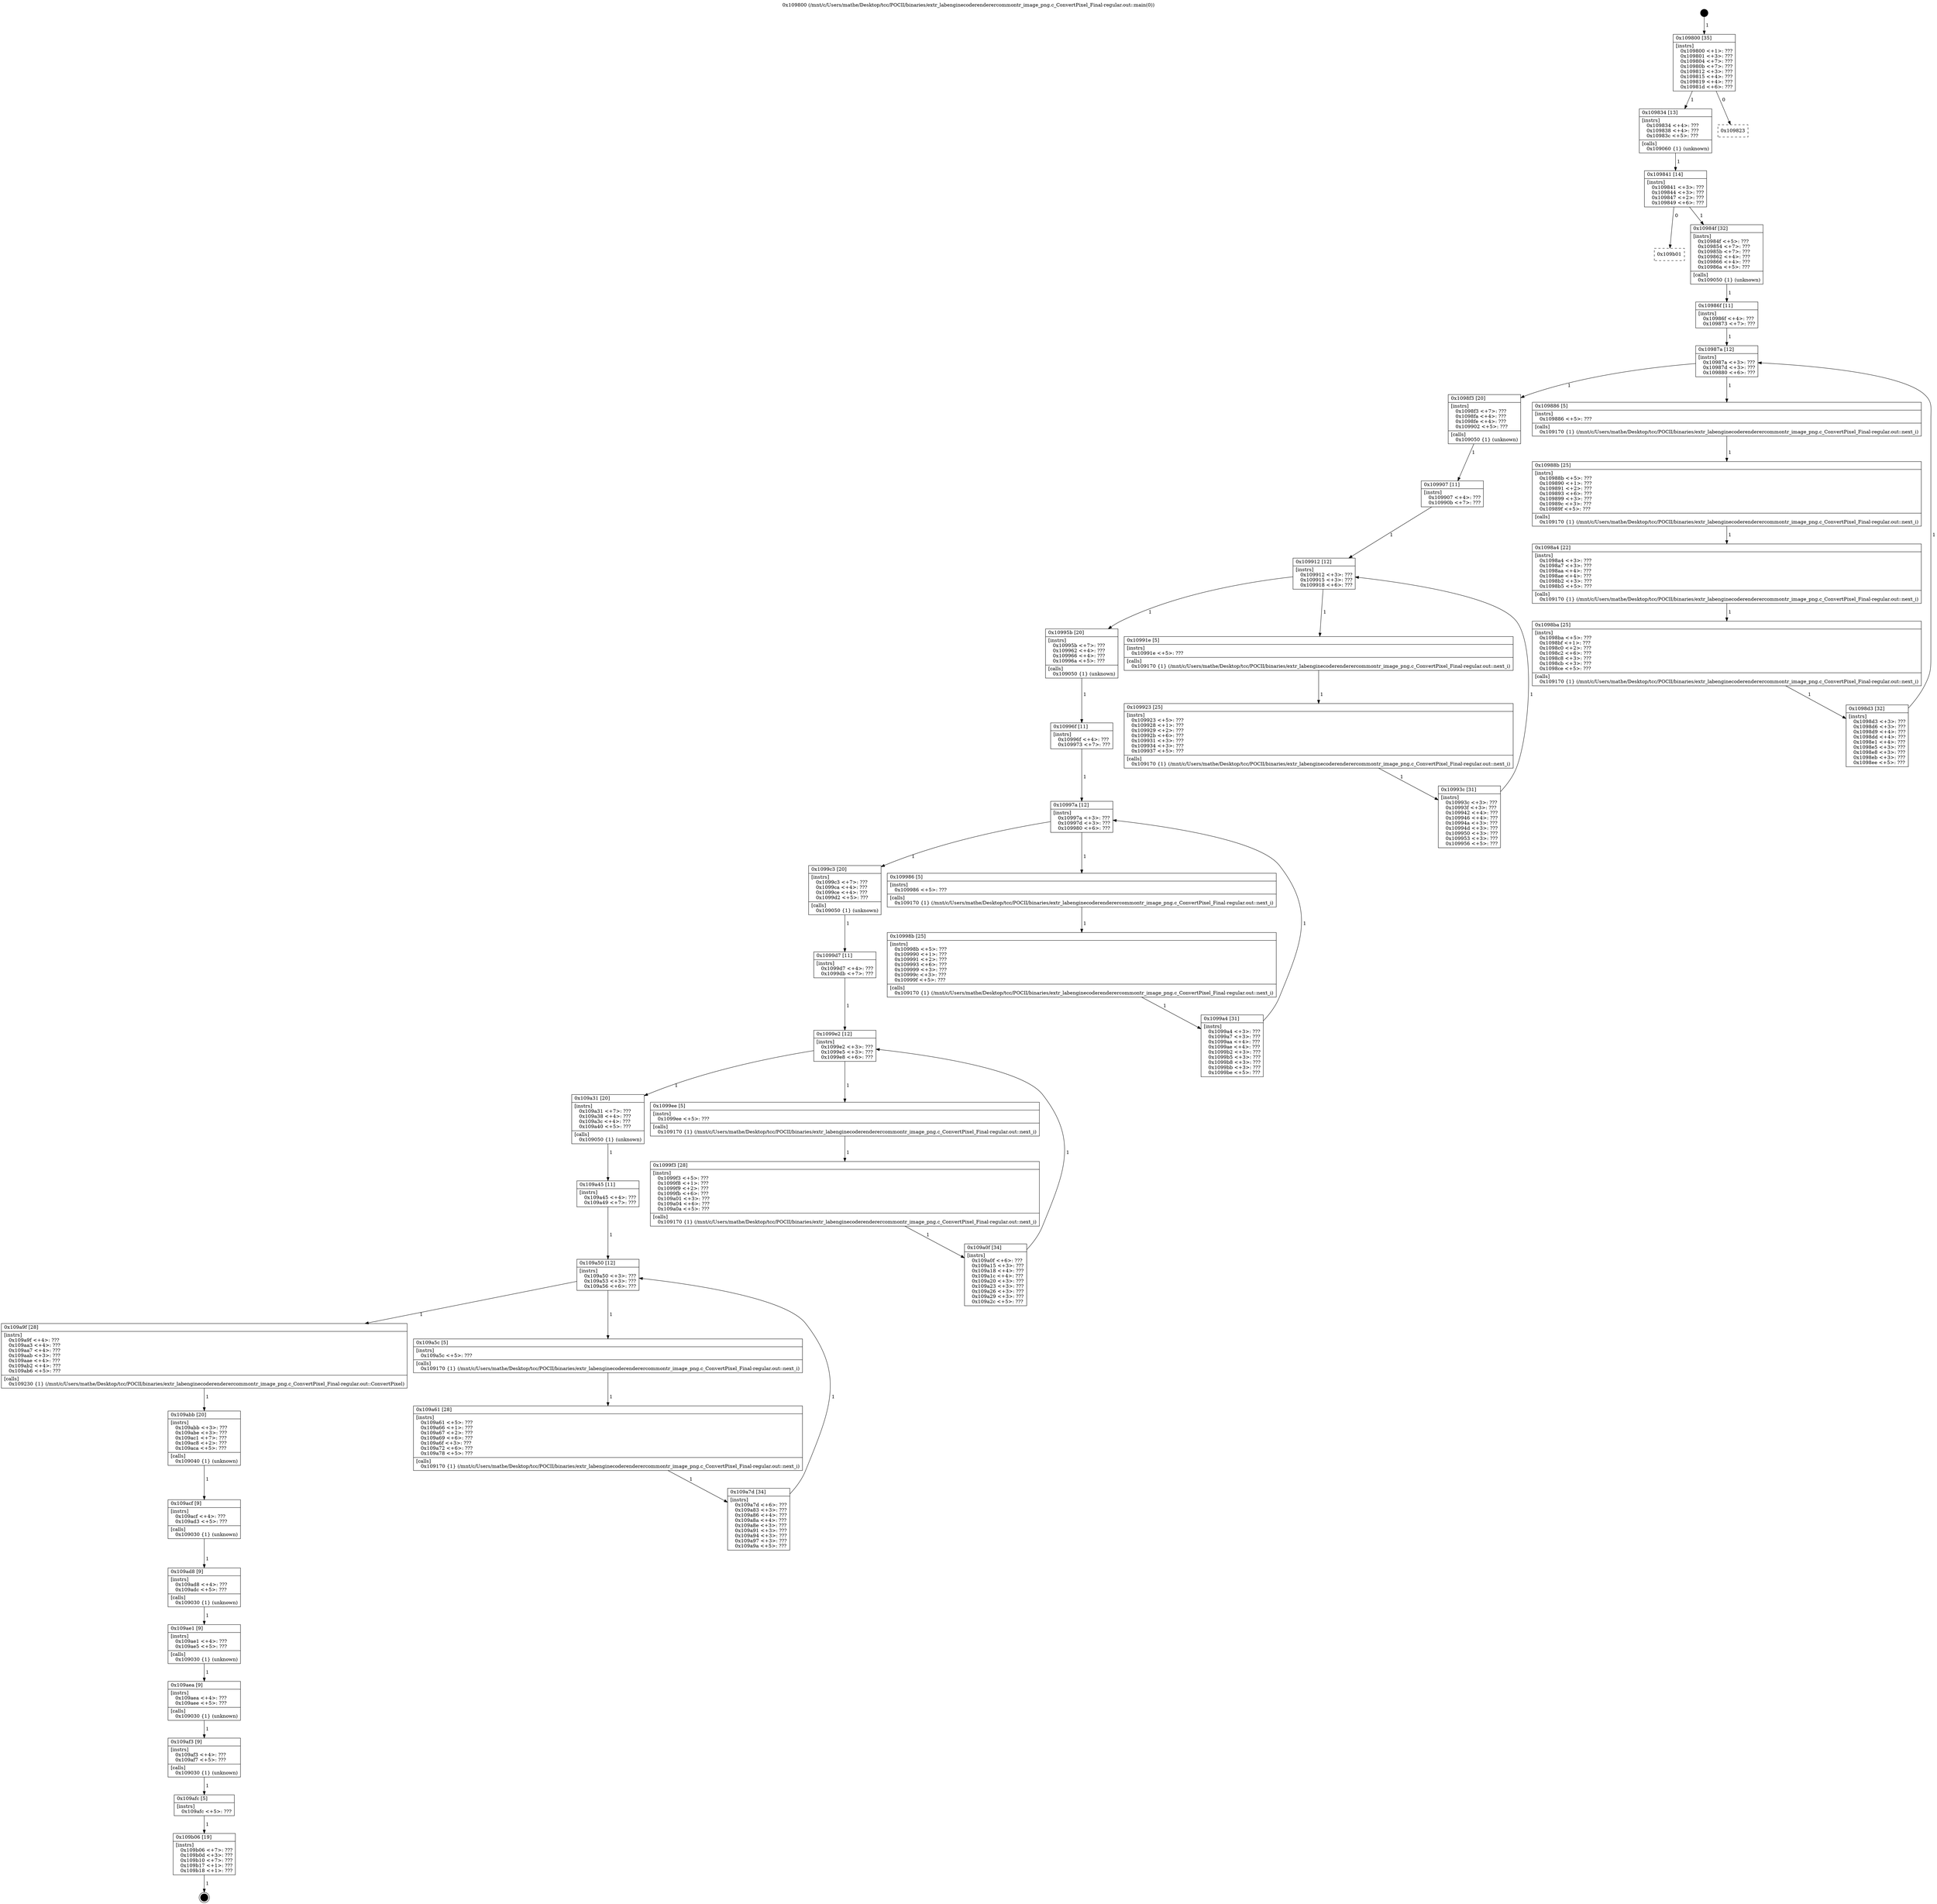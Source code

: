 digraph "0x109800" {
  label = "0x109800 (/mnt/c/Users/mathe/Desktop/tcc/POCII/binaries/extr_labenginecoderenderercommontr_image_png.c_ConvertPixel_Final-regular.out::main(0))"
  labelloc = "t"
  node[shape=record]

  Entry [label="",width=0.3,height=0.3,shape=circle,fillcolor=black,style=filled]
  "0x109800" [label="{
     0x109800 [35]\l
     | [instrs]\l
     &nbsp;&nbsp;0x109800 \<+1\>: ???\l
     &nbsp;&nbsp;0x109801 \<+3\>: ???\l
     &nbsp;&nbsp;0x109804 \<+7\>: ???\l
     &nbsp;&nbsp;0x10980b \<+7\>: ???\l
     &nbsp;&nbsp;0x109812 \<+3\>: ???\l
     &nbsp;&nbsp;0x109815 \<+4\>: ???\l
     &nbsp;&nbsp;0x109819 \<+4\>: ???\l
     &nbsp;&nbsp;0x10981d \<+6\>: ???\l
  }"]
  "0x109834" [label="{
     0x109834 [13]\l
     | [instrs]\l
     &nbsp;&nbsp;0x109834 \<+4\>: ???\l
     &nbsp;&nbsp;0x109838 \<+4\>: ???\l
     &nbsp;&nbsp;0x10983c \<+5\>: ???\l
     | [calls]\l
     &nbsp;&nbsp;0x109060 \{1\} (unknown)\l
  }"]
  "0x109823" [label="{
     0x109823\l
  }", style=dashed]
  "0x109841" [label="{
     0x109841 [14]\l
     | [instrs]\l
     &nbsp;&nbsp;0x109841 \<+3\>: ???\l
     &nbsp;&nbsp;0x109844 \<+3\>: ???\l
     &nbsp;&nbsp;0x109847 \<+2\>: ???\l
     &nbsp;&nbsp;0x109849 \<+6\>: ???\l
  }"]
  "0x109b01" [label="{
     0x109b01\l
  }", style=dashed]
  "0x10984f" [label="{
     0x10984f [32]\l
     | [instrs]\l
     &nbsp;&nbsp;0x10984f \<+5\>: ???\l
     &nbsp;&nbsp;0x109854 \<+7\>: ???\l
     &nbsp;&nbsp;0x10985b \<+7\>: ???\l
     &nbsp;&nbsp;0x109862 \<+4\>: ???\l
     &nbsp;&nbsp;0x109866 \<+4\>: ???\l
     &nbsp;&nbsp;0x10986a \<+5\>: ???\l
     | [calls]\l
     &nbsp;&nbsp;0x109050 \{1\} (unknown)\l
  }"]
  Exit [label="",width=0.3,height=0.3,shape=circle,fillcolor=black,style=filled,peripheries=2]
  "0x10987a" [label="{
     0x10987a [12]\l
     | [instrs]\l
     &nbsp;&nbsp;0x10987a \<+3\>: ???\l
     &nbsp;&nbsp;0x10987d \<+3\>: ???\l
     &nbsp;&nbsp;0x109880 \<+6\>: ???\l
  }"]
  "0x1098f3" [label="{
     0x1098f3 [20]\l
     | [instrs]\l
     &nbsp;&nbsp;0x1098f3 \<+7\>: ???\l
     &nbsp;&nbsp;0x1098fa \<+4\>: ???\l
     &nbsp;&nbsp;0x1098fe \<+4\>: ???\l
     &nbsp;&nbsp;0x109902 \<+5\>: ???\l
     | [calls]\l
     &nbsp;&nbsp;0x109050 \{1\} (unknown)\l
  }"]
  "0x109886" [label="{
     0x109886 [5]\l
     | [instrs]\l
     &nbsp;&nbsp;0x109886 \<+5\>: ???\l
     | [calls]\l
     &nbsp;&nbsp;0x109170 \{1\} (/mnt/c/Users/mathe/Desktop/tcc/POCII/binaries/extr_labenginecoderenderercommontr_image_png.c_ConvertPixel_Final-regular.out::next_i)\l
  }"]
  "0x10988b" [label="{
     0x10988b [25]\l
     | [instrs]\l
     &nbsp;&nbsp;0x10988b \<+5\>: ???\l
     &nbsp;&nbsp;0x109890 \<+1\>: ???\l
     &nbsp;&nbsp;0x109891 \<+2\>: ???\l
     &nbsp;&nbsp;0x109893 \<+6\>: ???\l
     &nbsp;&nbsp;0x109899 \<+3\>: ???\l
     &nbsp;&nbsp;0x10989c \<+3\>: ???\l
     &nbsp;&nbsp;0x10989f \<+5\>: ???\l
     | [calls]\l
     &nbsp;&nbsp;0x109170 \{1\} (/mnt/c/Users/mathe/Desktop/tcc/POCII/binaries/extr_labenginecoderenderercommontr_image_png.c_ConvertPixel_Final-regular.out::next_i)\l
  }"]
  "0x1098a4" [label="{
     0x1098a4 [22]\l
     | [instrs]\l
     &nbsp;&nbsp;0x1098a4 \<+3\>: ???\l
     &nbsp;&nbsp;0x1098a7 \<+3\>: ???\l
     &nbsp;&nbsp;0x1098aa \<+4\>: ???\l
     &nbsp;&nbsp;0x1098ae \<+4\>: ???\l
     &nbsp;&nbsp;0x1098b2 \<+3\>: ???\l
     &nbsp;&nbsp;0x1098b5 \<+5\>: ???\l
     | [calls]\l
     &nbsp;&nbsp;0x109170 \{1\} (/mnt/c/Users/mathe/Desktop/tcc/POCII/binaries/extr_labenginecoderenderercommontr_image_png.c_ConvertPixel_Final-regular.out::next_i)\l
  }"]
  "0x1098ba" [label="{
     0x1098ba [25]\l
     | [instrs]\l
     &nbsp;&nbsp;0x1098ba \<+5\>: ???\l
     &nbsp;&nbsp;0x1098bf \<+1\>: ???\l
     &nbsp;&nbsp;0x1098c0 \<+2\>: ???\l
     &nbsp;&nbsp;0x1098c2 \<+6\>: ???\l
     &nbsp;&nbsp;0x1098c8 \<+3\>: ???\l
     &nbsp;&nbsp;0x1098cb \<+3\>: ???\l
     &nbsp;&nbsp;0x1098ce \<+5\>: ???\l
     | [calls]\l
     &nbsp;&nbsp;0x109170 \{1\} (/mnt/c/Users/mathe/Desktop/tcc/POCII/binaries/extr_labenginecoderenderercommontr_image_png.c_ConvertPixel_Final-regular.out::next_i)\l
  }"]
  "0x1098d3" [label="{
     0x1098d3 [32]\l
     | [instrs]\l
     &nbsp;&nbsp;0x1098d3 \<+3\>: ???\l
     &nbsp;&nbsp;0x1098d6 \<+3\>: ???\l
     &nbsp;&nbsp;0x1098d9 \<+4\>: ???\l
     &nbsp;&nbsp;0x1098dd \<+4\>: ???\l
     &nbsp;&nbsp;0x1098e1 \<+4\>: ???\l
     &nbsp;&nbsp;0x1098e5 \<+3\>: ???\l
     &nbsp;&nbsp;0x1098e8 \<+3\>: ???\l
     &nbsp;&nbsp;0x1098eb \<+3\>: ???\l
     &nbsp;&nbsp;0x1098ee \<+5\>: ???\l
  }"]
  "0x10986f" [label="{
     0x10986f [11]\l
     | [instrs]\l
     &nbsp;&nbsp;0x10986f \<+4\>: ???\l
     &nbsp;&nbsp;0x109873 \<+7\>: ???\l
  }"]
  "0x109912" [label="{
     0x109912 [12]\l
     | [instrs]\l
     &nbsp;&nbsp;0x109912 \<+3\>: ???\l
     &nbsp;&nbsp;0x109915 \<+3\>: ???\l
     &nbsp;&nbsp;0x109918 \<+6\>: ???\l
  }"]
  "0x10995b" [label="{
     0x10995b [20]\l
     | [instrs]\l
     &nbsp;&nbsp;0x10995b \<+7\>: ???\l
     &nbsp;&nbsp;0x109962 \<+4\>: ???\l
     &nbsp;&nbsp;0x109966 \<+4\>: ???\l
     &nbsp;&nbsp;0x10996a \<+5\>: ???\l
     | [calls]\l
     &nbsp;&nbsp;0x109050 \{1\} (unknown)\l
  }"]
  "0x10991e" [label="{
     0x10991e [5]\l
     | [instrs]\l
     &nbsp;&nbsp;0x10991e \<+5\>: ???\l
     | [calls]\l
     &nbsp;&nbsp;0x109170 \{1\} (/mnt/c/Users/mathe/Desktop/tcc/POCII/binaries/extr_labenginecoderenderercommontr_image_png.c_ConvertPixel_Final-regular.out::next_i)\l
  }"]
  "0x109923" [label="{
     0x109923 [25]\l
     | [instrs]\l
     &nbsp;&nbsp;0x109923 \<+5\>: ???\l
     &nbsp;&nbsp;0x109928 \<+1\>: ???\l
     &nbsp;&nbsp;0x109929 \<+2\>: ???\l
     &nbsp;&nbsp;0x10992b \<+6\>: ???\l
     &nbsp;&nbsp;0x109931 \<+3\>: ???\l
     &nbsp;&nbsp;0x109934 \<+3\>: ???\l
     &nbsp;&nbsp;0x109937 \<+5\>: ???\l
     | [calls]\l
     &nbsp;&nbsp;0x109170 \{1\} (/mnt/c/Users/mathe/Desktop/tcc/POCII/binaries/extr_labenginecoderenderercommontr_image_png.c_ConvertPixel_Final-regular.out::next_i)\l
  }"]
  "0x10993c" [label="{
     0x10993c [31]\l
     | [instrs]\l
     &nbsp;&nbsp;0x10993c \<+3\>: ???\l
     &nbsp;&nbsp;0x10993f \<+3\>: ???\l
     &nbsp;&nbsp;0x109942 \<+4\>: ???\l
     &nbsp;&nbsp;0x109946 \<+4\>: ???\l
     &nbsp;&nbsp;0x10994a \<+3\>: ???\l
     &nbsp;&nbsp;0x10994d \<+3\>: ???\l
     &nbsp;&nbsp;0x109950 \<+3\>: ???\l
     &nbsp;&nbsp;0x109953 \<+3\>: ???\l
     &nbsp;&nbsp;0x109956 \<+5\>: ???\l
  }"]
  "0x109907" [label="{
     0x109907 [11]\l
     | [instrs]\l
     &nbsp;&nbsp;0x109907 \<+4\>: ???\l
     &nbsp;&nbsp;0x10990b \<+7\>: ???\l
  }"]
  "0x10997a" [label="{
     0x10997a [12]\l
     | [instrs]\l
     &nbsp;&nbsp;0x10997a \<+3\>: ???\l
     &nbsp;&nbsp;0x10997d \<+3\>: ???\l
     &nbsp;&nbsp;0x109980 \<+6\>: ???\l
  }"]
  "0x1099c3" [label="{
     0x1099c3 [20]\l
     | [instrs]\l
     &nbsp;&nbsp;0x1099c3 \<+7\>: ???\l
     &nbsp;&nbsp;0x1099ca \<+4\>: ???\l
     &nbsp;&nbsp;0x1099ce \<+4\>: ???\l
     &nbsp;&nbsp;0x1099d2 \<+5\>: ???\l
     | [calls]\l
     &nbsp;&nbsp;0x109050 \{1\} (unknown)\l
  }"]
  "0x109986" [label="{
     0x109986 [5]\l
     | [instrs]\l
     &nbsp;&nbsp;0x109986 \<+5\>: ???\l
     | [calls]\l
     &nbsp;&nbsp;0x109170 \{1\} (/mnt/c/Users/mathe/Desktop/tcc/POCII/binaries/extr_labenginecoderenderercommontr_image_png.c_ConvertPixel_Final-regular.out::next_i)\l
  }"]
  "0x10998b" [label="{
     0x10998b [25]\l
     | [instrs]\l
     &nbsp;&nbsp;0x10998b \<+5\>: ???\l
     &nbsp;&nbsp;0x109990 \<+1\>: ???\l
     &nbsp;&nbsp;0x109991 \<+2\>: ???\l
     &nbsp;&nbsp;0x109993 \<+6\>: ???\l
     &nbsp;&nbsp;0x109999 \<+3\>: ???\l
     &nbsp;&nbsp;0x10999c \<+3\>: ???\l
     &nbsp;&nbsp;0x10999f \<+5\>: ???\l
     | [calls]\l
     &nbsp;&nbsp;0x109170 \{1\} (/mnt/c/Users/mathe/Desktop/tcc/POCII/binaries/extr_labenginecoderenderercommontr_image_png.c_ConvertPixel_Final-regular.out::next_i)\l
  }"]
  "0x1099a4" [label="{
     0x1099a4 [31]\l
     | [instrs]\l
     &nbsp;&nbsp;0x1099a4 \<+3\>: ???\l
     &nbsp;&nbsp;0x1099a7 \<+3\>: ???\l
     &nbsp;&nbsp;0x1099aa \<+4\>: ???\l
     &nbsp;&nbsp;0x1099ae \<+4\>: ???\l
     &nbsp;&nbsp;0x1099b2 \<+3\>: ???\l
     &nbsp;&nbsp;0x1099b5 \<+3\>: ???\l
     &nbsp;&nbsp;0x1099b8 \<+3\>: ???\l
     &nbsp;&nbsp;0x1099bb \<+3\>: ???\l
     &nbsp;&nbsp;0x1099be \<+5\>: ???\l
  }"]
  "0x10996f" [label="{
     0x10996f [11]\l
     | [instrs]\l
     &nbsp;&nbsp;0x10996f \<+4\>: ???\l
     &nbsp;&nbsp;0x109973 \<+7\>: ???\l
  }"]
  "0x1099e2" [label="{
     0x1099e2 [12]\l
     | [instrs]\l
     &nbsp;&nbsp;0x1099e2 \<+3\>: ???\l
     &nbsp;&nbsp;0x1099e5 \<+3\>: ???\l
     &nbsp;&nbsp;0x1099e8 \<+6\>: ???\l
  }"]
  "0x109a31" [label="{
     0x109a31 [20]\l
     | [instrs]\l
     &nbsp;&nbsp;0x109a31 \<+7\>: ???\l
     &nbsp;&nbsp;0x109a38 \<+4\>: ???\l
     &nbsp;&nbsp;0x109a3c \<+4\>: ???\l
     &nbsp;&nbsp;0x109a40 \<+5\>: ???\l
     | [calls]\l
     &nbsp;&nbsp;0x109050 \{1\} (unknown)\l
  }"]
  "0x1099ee" [label="{
     0x1099ee [5]\l
     | [instrs]\l
     &nbsp;&nbsp;0x1099ee \<+5\>: ???\l
     | [calls]\l
     &nbsp;&nbsp;0x109170 \{1\} (/mnt/c/Users/mathe/Desktop/tcc/POCII/binaries/extr_labenginecoderenderercommontr_image_png.c_ConvertPixel_Final-regular.out::next_i)\l
  }"]
  "0x1099f3" [label="{
     0x1099f3 [28]\l
     | [instrs]\l
     &nbsp;&nbsp;0x1099f3 \<+5\>: ???\l
     &nbsp;&nbsp;0x1099f8 \<+1\>: ???\l
     &nbsp;&nbsp;0x1099f9 \<+2\>: ???\l
     &nbsp;&nbsp;0x1099fb \<+6\>: ???\l
     &nbsp;&nbsp;0x109a01 \<+3\>: ???\l
     &nbsp;&nbsp;0x109a04 \<+6\>: ???\l
     &nbsp;&nbsp;0x109a0a \<+5\>: ???\l
     | [calls]\l
     &nbsp;&nbsp;0x109170 \{1\} (/mnt/c/Users/mathe/Desktop/tcc/POCII/binaries/extr_labenginecoderenderercommontr_image_png.c_ConvertPixel_Final-regular.out::next_i)\l
  }"]
  "0x109a0f" [label="{
     0x109a0f [34]\l
     | [instrs]\l
     &nbsp;&nbsp;0x109a0f \<+6\>: ???\l
     &nbsp;&nbsp;0x109a15 \<+3\>: ???\l
     &nbsp;&nbsp;0x109a18 \<+4\>: ???\l
     &nbsp;&nbsp;0x109a1c \<+4\>: ???\l
     &nbsp;&nbsp;0x109a20 \<+3\>: ???\l
     &nbsp;&nbsp;0x109a23 \<+3\>: ???\l
     &nbsp;&nbsp;0x109a26 \<+3\>: ???\l
     &nbsp;&nbsp;0x109a29 \<+3\>: ???\l
     &nbsp;&nbsp;0x109a2c \<+5\>: ???\l
  }"]
  "0x1099d7" [label="{
     0x1099d7 [11]\l
     | [instrs]\l
     &nbsp;&nbsp;0x1099d7 \<+4\>: ???\l
     &nbsp;&nbsp;0x1099db \<+7\>: ???\l
  }"]
  "0x109a50" [label="{
     0x109a50 [12]\l
     | [instrs]\l
     &nbsp;&nbsp;0x109a50 \<+3\>: ???\l
     &nbsp;&nbsp;0x109a53 \<+3\>: ???\l
     &nbsp;&nbsp;0x109a56 \<+6\>: ???\l
  }"]
  "0x109a9f" [label="{
     0x109a9f [28]\l
     | [instrs]\l
     &nbsp;&nbsp;0x109a9f \<+4\>: ???\l
     &nbsp;&nbsp;0x109aa3 \<+4\>: ???\l
     &nbsp;&nbsp;0x109aa7 \<+4\>: ???\l
     &nbsp;&nbsp;0x109aab \<+3\>: ???\l
     &nbsp;&nbsp;0x109aae \<+4\>: ???\l
     &nbsp;&nbsp;0x109ab2 \<+4\>: ???\l
     &nbsp;&nbsp;0x109ab6 \<+5\>: ???\l
     | [calls]\l
     &nbsp;&nbsp;0x109230 \{1\} (/mnt/c/Users/mathe/Desktop/tcc/POCII/binaries/extr_labenginecoderenderercommontr_image_png.c_ConvertPixel_Final-regular.out::ConvertPixel)\l
  }"]
  "0x109a5c" [label="{
     0x109a5c [5]\l
     | [instrs]\l
     &nbsp;&nbsp;0x109a5c \<+5\>: ???\l
     | [calls]\l
     &nbsp;&nbsp;0x109170 \{1\} (/mnt/c/Users/mathe/Desktop/tcc/POCII/binaries/extr_labenginecoderenderercommontr_image_png.c_ConvertPixel_Final-regular.out::next_i)\l
  }"]
  "0x109a61" [label="{
     0x109a61 [28]\l
     | [instrs]\l
     &nbsp;&nbsp;0x109a61 \<+5\>: ???\l
     &nbsp;&nbsp;0x109a66 \<+1\>: ???\l
     &nbsp;&nbsp;0x109a67 \<+2\>: ???\l
     &nbsp;&nbsp;0x109a69 \<+6\>: ???\l
     &nbsp;&nbsp;0x109a6f \<+3\>: ???\l
     &nbsp;&nbsp;0x109a72 \<+6\>: ???\l
     &nbsp;&nbsp;0x109a78 \<+5\>: ???\l
     | [calls]\l
     &nbsp;&nbsp;0x109170 \{1\} (/mnt/c/Users/mathe/Desktop/tcc/POCII/binaries/extr_labenginecoderenderercommontr_image_png.c_ConvertPixel_Final-regular.out::next_i)\l
  }"]
  "0x109a7d" [label="{
     0x109a7d [34]\l
     | [instrs]\l
     &nbsp;&nbsp;0x109a7d \<+6\>: ???\l
     &nbsp;&nbsp;0x109a83 \<+3\>: ???\l
     &nbsp;&nbsp;0x109a86 \<+4\>: ???\l
     &nbsp;&nbsp;0x109a8a \<+4\>: ???\l
     &nbsp;&nbsp;0x109a8e \<+3\>: ???\l
     &nbsp;&nbsp;0x109a91 \<+3\>: ???\l
     &nbsp;&nbsp;0x109a94 \<+3\>: ???\l
     &nbsp;&nbsp;0x109a97 \<+3\>: ???\l
     &nbsp;&nbsp;0x109a9a \<+5\>: ???\l
  }"]
  "0x109a45" [label="{
     0x109a45 [11]\l
     | [instrs]\l
     &nbsp;&nbsp;0x109a45 \<+4\>: ???\l
     &nbsp;&nbsp;0x109a49 \<+7\>: ???\l
  }"]
  "0x109abb" [label="{
     0x109abb [20]\l
     | [instrs]\l
     &nbsp;&nbsp;0x109abb \<+3\>: ???\l
     &nbsp;&nbsp;0x109abe \<+3\>: ???\l
     &nbsp;&nbsp;0x109ac1 \<+7\>: ???\l
     &nbsp;&nbsp;0x109ac8 \<+2\>: ???\l
     &nbsp;&nbsp;0x109aca \<+5\>: ???\l
     | [calls]\l
     &nbsp;&nbsp;0x109040 \{1\} (unknown)\l
  }"]
  "0x109acf" [label="{
     0x109acf [9]\l
     | [instrs]\l
     &nbsp;&nbsp;0x109acf \<+4\>: ???\l
     &nbsp;&nbsp;0x109ad3 \<+5\>: ???\l
     | [calls]\l
     &nbsp;&nbsp;0x109030 \{1\} (unknown)\l
  }"]
  "0x109ad8" [label="{
     0x109ad8 [9]\l
     | [instrs]\l
     &nbsp;&nbsp;0x109ad8 \<+4\>: ???\l
     &nbsp;&nbsp;0x109adc \<+5\>: ???\l
     | [calls]\l
     &nbsp;&nbsp;0x109030 \{1\} (unknown)\l
  }"]
  "0x109ae1" [label="{
     0x109ae1 [9]\l
     | [instrs]\l
     &nbsp;&nbsp;0x109ae1 \<+4\>: ???\l
     &nbsp;&nbsp;0x109ae5 \<+5\>: ???\l
     | [calls]\l
     &nbsp;&nbsp;0x109030 \{1\} (unknown)\l
  }"]
  "0x109aea" [label="{
     0x109aea [9]\l
     | [instrs]\l
     &nbsp;&nbsp;0x109aea \<+4\>: ???\l
     &nbsp;&nbsp;0x109aee \<+5\>: ???\l
     | [calls]\l
     &nbsp;&nbsp;0x109030 \{1\} (unknown)\l
  }"]
  "0x109af3" [label="{
     0x109af3 [9]\l
     | [instrs]\l
     &nbsp;&nbsp;0x109af3 \<+4\>: ???\l
     &nbsp;&nbsp;0x109af7 \<+5\>: ???\l
     | [calls]\l
     &nbsp;&nbsp;0x109030 \{1\} (unknown)\l
  }"]
  "0x109afc" [label="{
     0x109afc [5]\l
     | [instrs]\l
     &nbsp;&nbsp;0x109afc \<+5\>: ???\l
  }"]
  "0x109b06" [label="{
     0x109b06 [19]\l
     | [instrs]\l
     &nbsp;&nbsp;0x109b06 \<+7\>: ???\l
     &nbsp;&nbsp;0x109b0d \<+3\>: ???\l
     &nbsp;&nbsp;0x109b10 \<+7\>: ???\l
     &nbsp;&nbsp;0x109b17 \<+1\>: ???\l
     &nbsp;&nbsp;0x109b18 \<+1\>: ???\l
  }"]
  Entry -> "0x109800" [label=" 1"]
  "0x109800" -> "0x109834" [label=" 1"]
  "0x109800" -> "0x109823" [label=" 0"]
  "0x109834" -> "0x109841" [label=" 1"]
  "0x109841" -> "0x109b01" [label=" 0"]
  "0x109841" -> "0x10984f" [label=" 1"]
  "0x109b06" -> Exit [label=" 1"]
  "0x10984f" -> "0x10986f" [label=" 1"]
  "0x10987a" -> "0x1098f3" [label=" 1"]
  "0x10987a" -> "0x109886" [label=" 1"]
  "0x109886" -> "0x10988b" [label=" 1"]
  "0x10988b" -> "0x1098a4" [label=" 1"]
  "0x1098a4" -> "0x1098ba" [label=" 1"]
  "0x1098ba" -> "0x1098d3" [label=" 1"]
  "0x10986f" -> "0x10987a" [label=" 1"]
  "0x1098d3" -> "0x10987a" [label=" 1"]
  "0x1098f3" -> "0x109907" [label=" 1"]
  "0x109912" -> "0x10995b" [label=" 1"]
  "0x109912" -> "0x10991e" [label=" 1"]
  "0x10991e" -> "0x109923" [label=" 1"]
  "0x109923" -> "0x10993c" [label=" 1"]
  "0x109907" -> "0x109912" [label=" 1"]
  "0x10993c" -> "0x109912" [label=" 1"]
  "0x10995b" -> "0x10996f" [label=" 1"]
  "0x10997a" -> "0x1099c3" [label=" 1"]
  "0x10997a" -> "0x109986" [label=" 1"]
  "0x109986" -> "0x10998b" [label=" 1"]
  "0x10998b" -> "0x1099a4" [label=" 1"]
  "0x10996f" -> "0x10997a" [label=" 1"]
  "0x1099a4" -> "0x10997a" [label=" 1"]
  "0x1099c3" -> "0x1099d7" [label=" 1"]
  "0x1099e2" -> "0x109a31" [label=" 1"]
  "0x1099e2" -> "0x1099ee" [label=" 1"]
  "0x1099ee" -> "0x1099f3" [label=" 1"]
  "0x1099f3" -> "0x109a0f" [label=" 1"]
  "0x1099d7" -> "0x1099e2" [label=" 1"]
  "0x109a0f" -> "0x1099e2" [label=" 1"]
  "0x109a31" -> "0x109a45" [label=" 1"]
  "0x109a50" -> "0x109a9f" [label=" 1"]
  "0x109a50" -> "0x109a5c" [label=" 1"]
  "0x109a5c" -> "0x109a61" [label=" 1"]
  "0x109a61" -> "0x109a7d" [label=" 1"]
  "0x109a45" -> "0x109a50" [label=" 1"]
  "0x109a7d" -> "0x109a50" [label=" 1"]
  "0x109a9f" -> "0x109abb" [label=" 1"]
  "0x109abb" -> "0x109acf" [label=" 1"]
  "0x109acf" -> "0x109ad8" [label=" 1"]
  "0x109ad8" -> "0x109ae1" [label=" 1"]
  "0x109ae1" -> "0x109aea" [label=" 1"]
  "0x109aea" -> "0x109af3" [label=" 1"]
  "0x109af3" -> "0x109afc" [label=" 1"]
  "0x109afc" -> "0x109b06" [label=" 1"]
}
